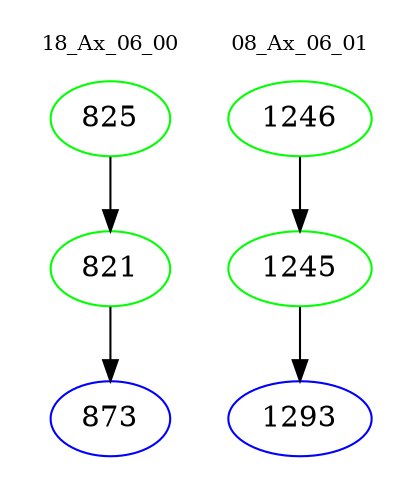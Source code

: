 digraph{
subgraph cluster_0 {
color = white
label = "18_Ax_06_00";
fontsize=10;
T0_825 [label="825", color="green"]
T0_825 -> T0_821 [color="black"]
T0_821 [label="821", color="green"]
T0_821 -> T0_873 [color="black"]
T0_873 [label="873", color="blue"]
}
subgraph cluster_1 {
color = white
label = "08_Ax_06_01";
fontsize=10;
T1_1246 [label="1246", color="green"]
T1_1246 -> T1_1245 [color="black"]
T1_1245 [label="1245", color="green"]
T1_1245 -> T1_1293 [color="black"]
T1_1293 [label="1293", color="blue"]
}
}
